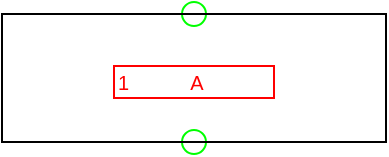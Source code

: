<mxfile compressed="false" version="20.3.0" type="device">
  <diagram name="IM017B" id="VLiucjEmI1owVakf49Qt">
    <mxGraphModel dx="782" dy="531" grid="1" gridSize="2" guides="1" tooltips="1" connect="1" arrows="1" fold="1" page="1" pageScale="1" pageWidth="1169" pageHeight="827" math="0" shadow="0">
      <root>
        <mxCell id="BCyMJaOIN41kEu0RnSU1-0" />
        <mxCell id="BCyMJaOIN41kEu0RnSU1-124" value="Connection" style="" parent="BCyMJaOIN41kEu0RnSU1-0" />
        <object label="Connection" PipingConnector="N" LabelConnector="N" SignalConnector="Y" Direction="90" AuxiliaryConnector="N" id="ou1rP0fdYBn3cRW_R4ls-0">
          <mxCell style="vsdxID=1407;fillColor=none;gradientColor=none;shape=stencil(rVFbDsIgEDwNnyQU4glqvcfGblsilmZBS28vZGMsxg9j/JvZmX1kR5g2TLCg0CpE8hdcbR8nYY5CaztPSDZmJEwnTDt4wpH8be6ZL1CcBV39vUxI3KdKh1YbswPTEzuBzlmiVGmKau9zUKM+jlJJQrJBko8QrZ+rrQ5oRJnXyMHBWElhRVx25ebnw/5zVvPFWRm83jxY5zilvf4eSy5xpKZ7AA==);strokeColor=#00FF00;strokeWidth=1;points=[[0.5,0.5,0,0,0]];labelBackgroundColor=none;rounded=0;html=1;whiteSpace=wrap;aspect=fixed;noLabel=1;snapToPoint=1;container=0;fontSize=16;" parent="BCyMJaOIN41kEu0RnSU1-124" vertex="1">
            <mxGeometry x="394" y="202" width="12" height="12" as="geometry" />
          </mxCell>
        </object>
        <object label="Connection" PipingConnector="N" LabelConnector="N" SignalConnector="Y" Direction="270" AuxiliaryConnector="N" id="uESD8fd1ngHVL0QE7zXk-0">
          <mxCell style="vsdxID=1407;fillColor=none;gradientColor=none;shape=stencil(rVFbDsIgEDwNnyQU4glqvcfGblsilmZBS28vZGMsxg9j/JvZmX1kR5g2TLCg0CpE8hdcbR8nYY5CaztPSDZmJEwnTDt4wpH8be6ZL1CcBV39vUxI3KdKh1YbswPTEzuBzlmiVGmKau9zUKM+jlJJQrJBko8QrZ+rrQ5oRJnXyMHBWElhRVx25ebnw/5zVvPFWRm83jxY5zilvf4eSy5xpKZ7AA==);strokeColor=#00FF00;strokeWidth=1;points=[[0.5,0.5,0,0,0]];labelBackgroundColor=none;rounded=0;html=1;whiteSpace=wrap;aspect=fixed;noLabel=1;snapToPoint=1;container=0;fontSize=16;" parent="BCyMJaOIN41kEu0RnSU1-124" vertex="1">
            <mxGeometry x="394" y="138" width="12" height="12" as="geometry" />
          </mxCell>
        </object>
        <mxCell id="BCyMJaOIN41kEu0RnSU1-130" value="Label" style="locked=1;" parent="BCyMJaOIN41kEu0RnSU1-0" />
        <object label="%LabelLines%&amp;nbsp; &amp;nbsp; &amp;nbsp; &amp;nbsp; &amp;nbsp; &amp;nbsp;%LabelIndex%" placeholders="1" LabelLines="1" LabelIndex="A" id="BCyMJaOIN41kEu0RnSU1-132">
          <mxCell style="rounded=0;whiteSpace=wrap;html=1;fillColor=none;strokeColor=#FF0000;fontColor=#FF0000;fontSize=10;align=left;noLabel=0;" parent="BCyMJaOIN41kEu0RnSU1-130" vertex="1">
            <mxGeometry x="360" y="170" width="80" height="16" as="geometry" />
          </mxCell>
        </object>
        <mxCell id="BCyMJaOIN41kEu0RnSU1-134" value="Origo" style="locked=1;" parent="BCyMJaOIN41kEu0RnSU1-0" visible="0" />
        <object label="origo" id="BCyMJaOIN41kEu0RnSU1-135">
          <mxCell style="vsdxID=1407;fillColor=none;gradientColor=none;shape=stencil(rVFbDsIgEDwNnyQU4glqvcfGblsilmZBS28vZGMsxg9j/JvZmX1kR5g2TLCg0CpE8hdcbR8nYY5CaztPSDZmJEwnTDt4wpH8be6ZL1CcBV39vUxI3KdKh1YbswPTEzuBzlmiVGmKau9zUKM+jlJJQrJBko8QrZ+rrQ5oRJnXyMHBWElhRVx25ebnw/5zVvPFWRm83jxY5zilvf4eSy5xpKZ7AA==);strokeColor=#ff0000;strokeWidth=1;points=[[0.5,0.5,0,0,0]];labelBackgroundColor=none;rounded=0;html=1;whiteSpace=wrap;aspect=fixed;noLabel=1;snapToPoint=1;" parent="BCyMJaOIN41kEu0RnSU1-134" vertex="1">
            <mxGeometry x="396" y="140" width="7.874" height="7.87" as="geometry" />
          </mxCell>
        </object>
        <object label="Symbol" Width="12" Height="4" UoM="mm" id="BCyMJaOIN41kEu0RnSU1-136">
          <mxCell style="locked=1;" parent="BCyMJaOIN41kEu0RnSU1-0" />
        </object>
        <mxCell id="BCyMJaOIN41kEu0RnSU1-137" value="" style="rounded=0;whiteSpace=wrap;html=1;strokeWidth=1;fillColor=none;" parent="BCyMJaOIN41kEu0RnSU1-136" vertex="1">
          <mxGeometry x="304" y="144" width="192" height="64" as="geometry" />
        </mxCell>
      </root>
    </mxGraphModel>
  </diagram>
</mxfile>
